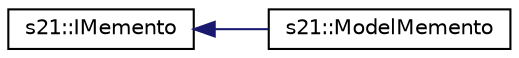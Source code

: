 digraph "Graphical Class Hierarchy"
{
 // LATEX_PDF_SIZE
  edge [fontname="Helvetica",fontsize="10",labelfontname="Helvetica",labelfontsize="10"];
  node [fontname="Helvetica",fontsize="10",shape=record];
  rankdir="LR";
  Node0 [label="s21::IMemento",height=0.2,width=0.4,color="black", fillcolor="white", style="filled",URL="$classs21_1_1IMemento.html",tooltip="An interface that allows you to save current transformations."];
  Node0 -> Node1 [dir="back",color="midnightblue",fontsize="10",style="solid",fontname="Helvetica"];
  Node1 [label="s21::ModelMemento",height=0.2,width=0.4,color="black", fillcolor="white", style="filled",URL="$classs21_1_1ModelMemento.html",tooltip="Class-cell for storing data."];
}
